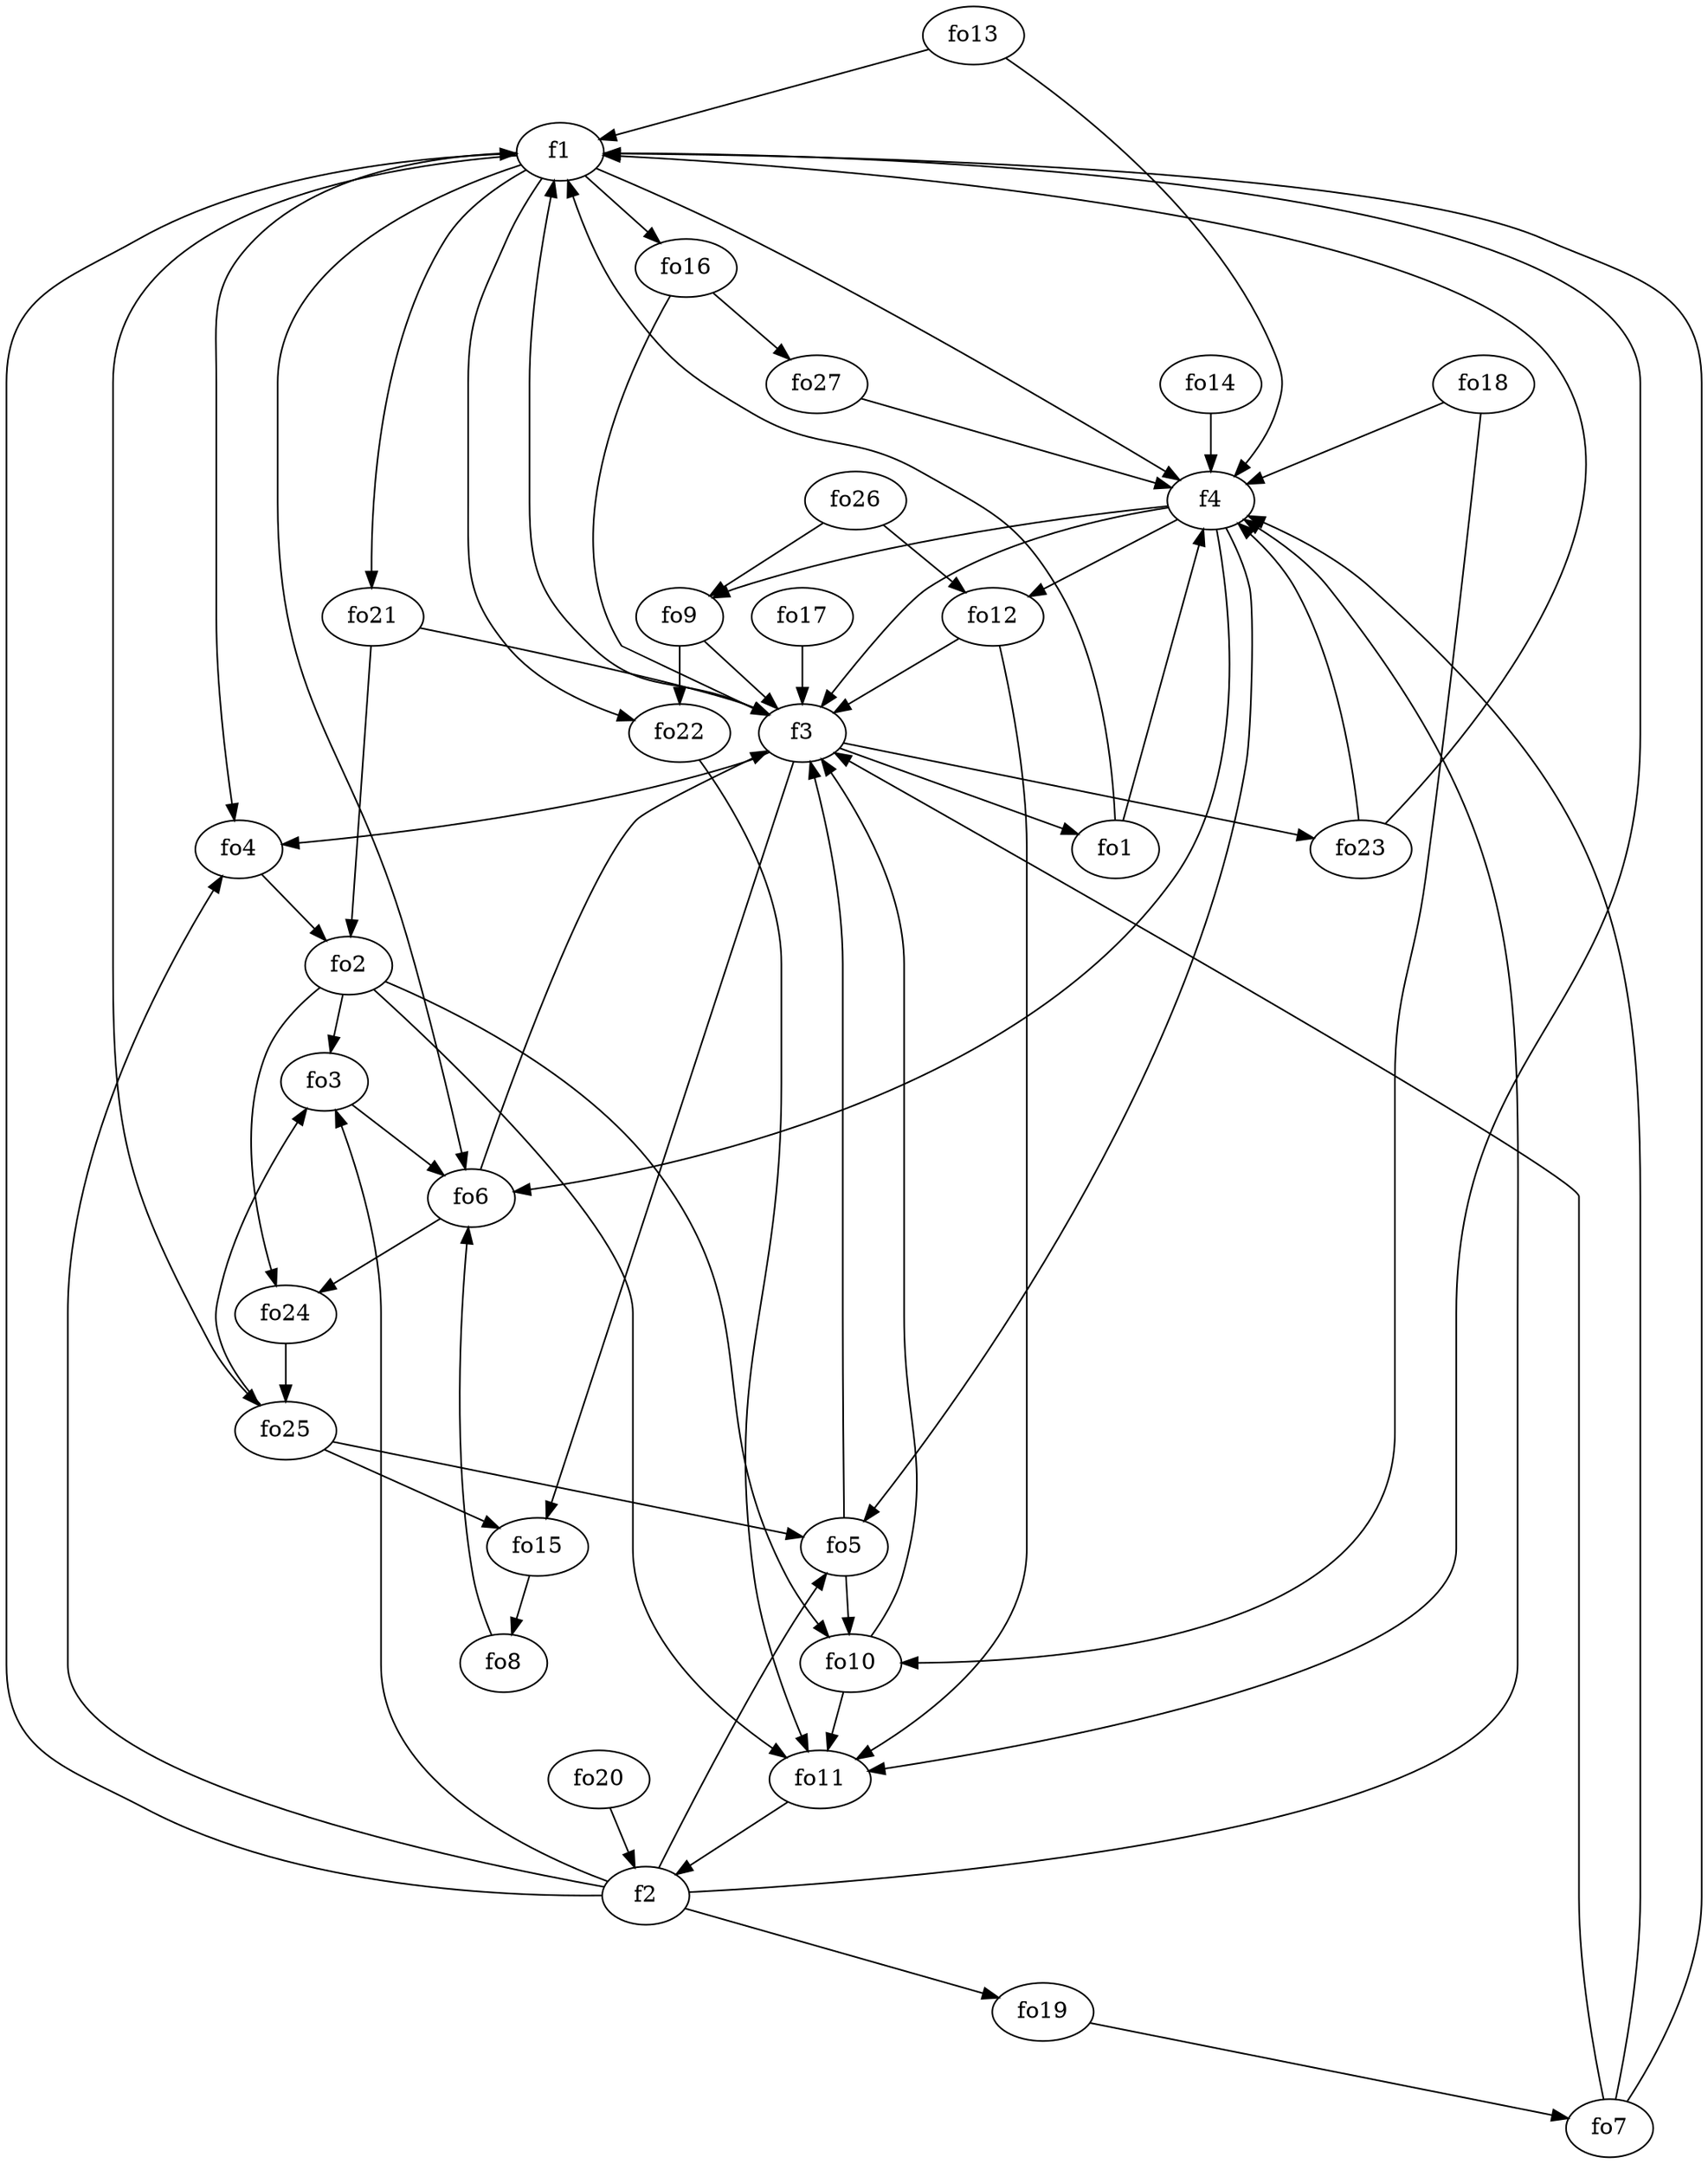 strict digraph  {
f1;
f2;
f3;
f4;
fo1;
fo2;
fo3;
fo4;
fo5;
fo6;
fo7;
fo8;
fo9;
fo10;
fo11;
fo12;
fo13;
fo14;
fo15;
fo16;
fo17;
fo18;
fo19;
fo20;
fo21;
fo22;
fo23;
fo24;
fo25;
fo26;
fo27;
f1 -> fo22  [weight=2];
f1 -> fo4  [weight=2];
f1 -> fo21  [weight=2];
f1 -> fo6  [weight=2];
f1 -> fo11  [weight=2];
f1 -> fo16  [weight=2];
f1 -> fo25  [weight=2];
f1 -> f4  [weight=2];
f2 -> fo5  [weight=2];
f2 -> f1  [weight=2];
f2 -> fo19  [weight=2];
f2 -> fo4  [weight=2];
f2 -> f4  [weight=2];
f2 -> fo3  [weight=2];
f3 -> fo23  [weight=2];
f3 -> fo1  [weight=2];
f3 -> fo4  [weight=2];
f3 -> fo15  [weight=2];
f3 -> f1  [weight=2];
f4 -> fo12  [weight=2];
f4 -> fo9  [weight=2];
f4 -> f3  [weight=2];
f4 -> fo6  [weight=2];
f4 -> fo5  [weight=2];
fo1 -> f4  [weight=2];
fo1 -> f1  [weight=2];
fo2 -> fo3  [weight=2];
fo2 -> fo11  [weight=2];
fo2 -> fo24  [weight=2];
fo2 -> fo10  [weight=2];
fo3 -> fo6  [weight=2];
fo4 -> fo2  [weight=2];
fo5 -> fo10  [weight=2];
fo5 -> f3  [weight=2];
fo6 -> fo24  [weight=2];
fo6 -> f3  [weight=2];
fo7 -> f3  [weight=2];
fo7 -> f4  [weight=2];
fo7 -> f1  [weight=2];
fo8 -> fo6  [weight=2];
fo9 -> f3  [weight=2];
fo9 -> fo22  [weight=2];
fo10 -> f3  [weight=2];
fo10 -> fo11  [weight=2];
fo11 -> f2  [weight=2];
fo12 -> f3  [weight=2];
fo12 -> fo11  [weight=2];
fo13 -> f4  [weight=2];
fo13 -> f1  [weight=2];
fo14 -> f4  [weight=2];
fo15 -> fo8  [weight=2];
fo16 -> fo27  [weight=2];
fo16 -> f3  [weight=2];
fo17 -> f3  [weight=2];
fo18 -> fo10  [weight=2];
fo18 -> f4  [weight=2];
fo19 -> fo7  [weight=2];
fo20 -> f2  [weight=2];
fo21 -> f3  [weight=2];
fo21 -> fo2  [weight=2];
fo22 -> fo11  [weight=2];
fo23 -> f4  [weight=2];
fo23 -> f1  [weight=2];
fo24 -> fo25  [weight=2];
fo25 -> fo5  [weight=2];
fo25 -> fo3  [weight=2];
fo25 -> fo15  [weight=2];
fo26 -> fo9  [weight=2];
fo26 -> fo12  [weight=2];
fo27 -> f4  [weight=2];
}
